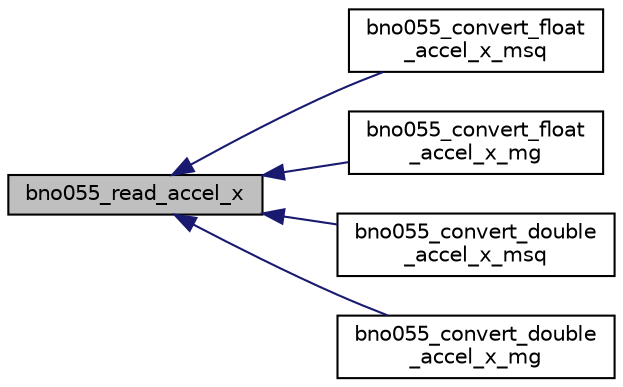 digraph "bno055_read_accel_x"
{
  edge [fontname="Helvetica",fontsize="10",labelfontname="Helvetica",labelfontsize="10"];
  node [fontname="Helvetica",fontsize="10",shape=record];
  rankdir="LR";
  Node1 [label="bno055_read_accel_x",height=0.2,width=0.4,color="black", fillcolor="grey75", style="filled", fontcolor="black"];
  Node1 -> Node2 [dir="back",color="midnightblue",fontsize="10",style="solid",fontname="Helvetica"];
  Node2 [label="bno055_convert_float\l_accel_x_msq",height=0.2,width=0.4,color="black", fillcolor="white", style="filled",URL="$bno055_8h.html#ae204332a095a40701e60dc00eb22cff7",tooltip="This API is used to convert the accel x raw data to meterpersecseq output as float. "];
  Node1 -> Node3 [dir="back",color="midnightblue",fontsize="10",style="solid",fontname="Helvetica"];
  Node3 [label="bno055_convert_float\l_accel_x_mg",height=0.2,width=0.4,color="black", fillcolor="white", style="filled",URL="$bno055_8h.html#a475f40b3ad06ff9ca1de536a74d16ee8",tooltip="This API is used to convert the accel y raw data to millig output as float. "];
  Node1 -> Node4 [dir="back",color="midnightblue",fontsize="10",style="solid",fontname="Helvetica"];
  Node4 [label="bno055_convert_double\l_accel_x_msq",height=0.2,width=0.4,color="black", fillcolor="white", style="filled",URL="$bno055_8h.html#af4d5fa3e2a1281656e083eef52b31a89",tooltip="This API is used to convert the accel x raw data to meterpersecseq output as double. "];
  Node1 -> Node5 [dir="back",color="midnightblue",fontsize="10",style="solid",fontname="Helvetica"];
  Node5 [label="bno055_convert_double\l_accel_x_mg",height=0.2,width=0.4,color="black", fillcolor="white", style="filled",URL="$bno055_8h.html#a629067020fea5063bceb6b36f29db864",tooltip="This API is used to convert the accel x raw data to millig output as double. "];
}
